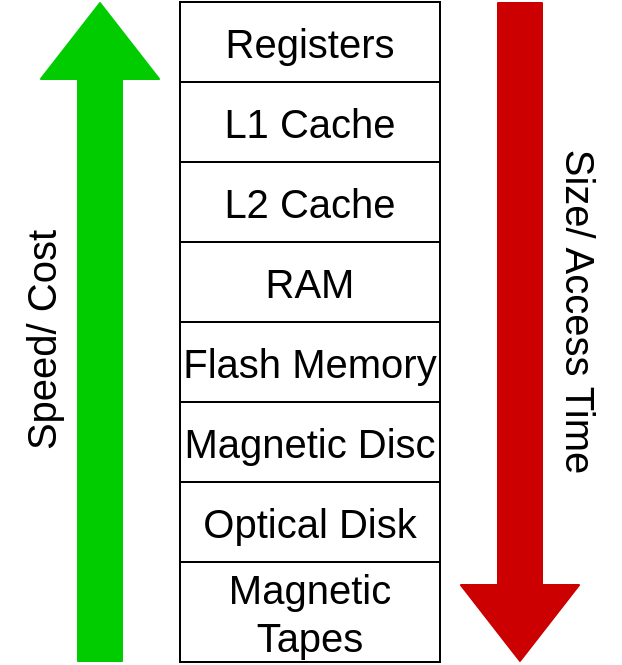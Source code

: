 <mxfile version="12.7.4" type="github"><diagram id="cZpeGEr7QjROxlk0RMkq" name="Page-1"><mxGraphModel dx="1088" dy="568" grid="1" gridSize="10" guides="1" tooltips="1" connect="1" arrows="1" fold="1" page="1" pageScale="1" pageWidth="850" pageHeight="1100" math="0" shadow="0"><root><mxCell id="0"/><mxCell id="1" parent="0"/><mxCell id="qY3HMAK1gLc-GiyLye-i-1" value="" style="shape=flexArrow;endArrow=classic;html=1;strokeColor=#00CC00;fillColor=#00CC00;endWidth=36;endSize=12.33;width=22;" edge="1" parent="1"><mxGeometry width="50" height="50" relative="1" as="geometry"><mxPoint x="80" y="410" as="sourcePoint"/><mxPoint x="80" y="80" as="targetPoint"/></mxGeometry></mxCell><mxCell id="qY3HMAK1gLc-GiyLye-i-2" value="" style="shape=flexArrow;endArrow=classic;html=1;strokeColor=#CC0000;fillColor=#CC0000;endWidth=36;endSize=12.33;width=22;" edge="1" parent="1"><mxGeometry width="50" height="50" relative="1" as="geometry"><mxPoint x="290" y="80" as="sourcePoint"/><mxPoint x="290" y="410" as="targetPoint"/></mxGeometry></mxCell><mxCell id="qY3HMAK1gLc-GiyLye-i-3" value="&lt;font style=&quot;font-size: 20px&quot;&gt;Registers&lt;/font&gt;" style="rounded=0;whiteSpace=wrap;html=1;" vertex="1" parent="1"><mxGeometry x="120" y="80" width="130" height="40" as="geometry"/></mxCell><mxCell id="qY3HMAK1gLc-GiyLye-i-4" value="&lt;font style=&quot;font-size: 20px&quot;&gt;L1 Cache&lt;/font&gt;" style="rounded=0;whiteSpace=wrap;html=1;" vertex="1" parent="1"><mxGeometry x="120" y="120" width="130" height="40" as="geometry"/></mxCell><mxCell id="qY3HMAK1gLc-GiyLye-i-5" value="&lt;font style=&quot;font-size: 20px&quot;&gt;L2 Cache&lt;/font&gt;" style="rounded=0;whiteSpace=wrap;html=1;" vertex="1" parent="1"><mxGeometry x="120" y="160" width="130" height="40" as="geometry"/></mxCell><mxCell id="qY3HMAK1gLc-GiyLye-i-6" value="&lt;font style=&quot;font-size: 20px&quot;&gt;RAM&lt;/font&gt;" style="rounded=0;whiteSpace=wrap;html=1;" vertex="1" parent="1"><mxGeometry x="120" y="200" width="130" height="40" as="geometry"/></mxCell><mxCell id="qY3HMAK1gLc-GiyLye-i-7" value="&lt;font style=&quot;font-size: 20px&quot;&gt;Flash Memory&lt;/font&gt;" style="rounded=0;whiteSpace=wrap;html=1;" vertex="1" parent="1"><mxGeometry x="120" y="240" width="130" height="40" as="geometry"/></mxCell><mxCell id="qY3HMAK1gLc-GiyLye-i-10" value="&lt;font style=&quot;font-size: 20px&quot;&gt;Magnetic Disc&lt;/font&gt;" style="rounded=0;whiteSpace=wrap;html=1;" vertex="1" parent="1"><mxGeometry x="120" y="280" width="130" height="40" as="geometry"/></mxCell><mxCell id="qY3HMAK1gLc-GiyLye-i-11" value="&lt;font style=&quot;font-size: 20px&quot;&gt;Optical Disk&lt;/font&gt;" style="rounded=0;whiteSpace=wrap;html=1;" vertex="1" parent="1"><mxGeometry x="120" y="320" width="130" height="40" as="geometry"/></mxCell><mxCell id="qY3HMAK1gLc-GiyLye-i-12" value="&lt;font style=&quot;font-size: 20px&quot;&gt;Magnetic Tapes&lt;/font&gt;" style="rounded=0;whiteSpace=wrap;html=1;" vertex="1" parent="1"><mxGeometry x="120" y="360" width="130" height="50" as="geometry"/></mxCell><mxCell id="qY3HMAK1gLc-GiyLye-i-13" value="&lt;font style=&quot;font-size: 20px&quot;&gt;Speed/ Cost&lt;/font&gt;" style="text;html=1;strokeColor=none;fillColor=none;align=center;verticalAlign=middle;whiteSpace=wrap;rounded=0;strokeWidth=1;rotation=-90;" vertex="1" parent="1"><mxGeometry x="-20" y="230" width="140" height="38" as="geometry"/></mxCell><mxCell id="qY3HMAK1gLc-GiyLye-i-14" value="&lt;font style=&quot;font-size: 20px&quot;&gt;Size/ Access Time&lt;br&gt;&lt;/font&gt;" style="text;html=1;strokeColor=none;fillColor=none;align=center;verticalAlign=middle;whiteSpace=wrap;rounded=0;strokeWidth=1;rotation=90;" vertex="1" parent="1"><mxGeometry x="206" y="216" width="230" height="38" as="geometry"/></mxCell></root></mxGraphModel></diagram></mxfile>
